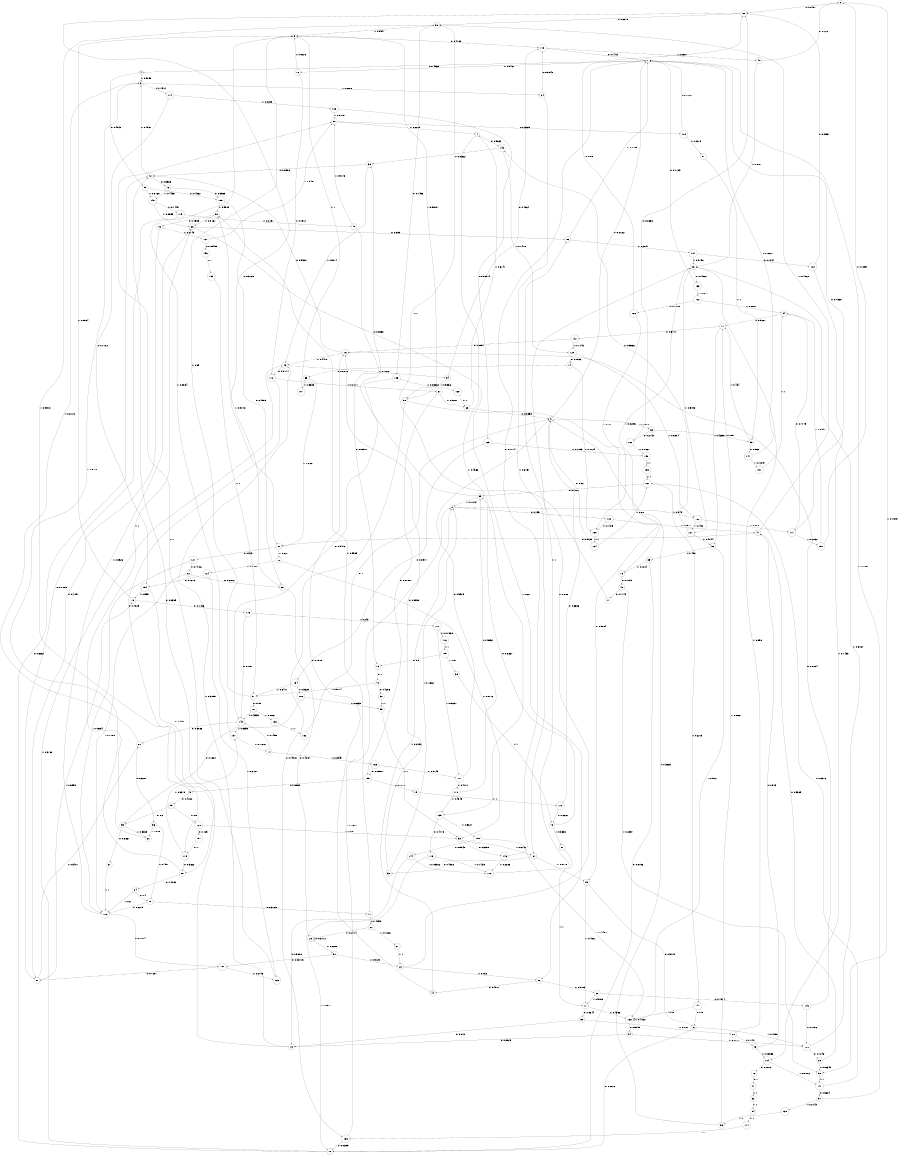 digraph "ch2randomL11" {
size = "6,8.5";
ratio = "fill";
node [shape = circle];
node [fontsize = 24];
edge [fontsize = 24];
0 -> 88 [label = "0: 0.8451   "];
0 -> 92 [label = "1: 0.1549   "];
1 -> 145 [label = "0: 0.5632   "];
1 -> 139 [label = "1: 0.4368   "];
2 -> 120 [label = "0: 0.155    "];
2 -> 162 [label = "1: 0.845    "];
3 -> 114 [label = "0: 0.1912   "];
3 -> 64 [label = "1: 0.8088   "];
4 -> 95 [label = "0: 0.4942   "];
4 -> 3 [label = "1: 0.5058   "];
5 -> 118 [label = "0: 0.4182   "];
5 -> 58 [label = "1: 0.5818   "];
6 -> 10 [label = "0: 0.8612   "];
6 -> 128 [label = "1: 0.1388   "];
7 -> 4 [label = "0: 0.4533   "];
7 -> 12 [label = "1: 0.5467   "];
8 -> 7 [label = "0: 0.8182   "];
8 -> 66 [label = "1: 0.1818   "];
9 -> 59 [label = "0: 0.4082   "];
9 -> 90 [label = "1: 0.5918   "];
10 -> 42 [label = "0: 0.6232   "];
10 -> 43 [label = "1: 0.3768   "];
11 -> 99 [label = "0: 0.5644   "];
11 -> 136 [label = "1: 0.4356   "];
12 -> 112 [label = "0: 0.1972   "];
12 -> 5 [label = "1: 0.8028   "];
13 -> 42 [label = "0: 0.6905   "];
13 -> 43 [label = "1: 0.3095   "];
14 -> 65 [label = "0: 0.8276   "];
14 -> 138 [label = "1: 0.1724   "];
15 -> 109 [label = "0: 0.5565   "];
15 -> 148 [label = "1: 0.4435   "];
16 -> 42 [label = "0: 0.5522   "];
16 -> 43 [label = "1: 0.4478   "];
17 -> 90 [label = "1: 1        "];
18 -> 113 [label = "0: 0.1436   "];
18 -> 5 [label = "1: 0.8564   "];
19 -> 110 [label = "1: 1        "];
20 -> 38 [label = "1: 1        "];
21 -> 22 [label = "1: 1        "];
22 -> 86 [label = "0: 0.268    "];
22 -> 26 [label = "1: 0.732    "];
23 -> 153 [label = "0: 0.4802   "];
23 -> 127 [label = "1: 0.5198   "];
24 -> 70 [label = "0: 0.4      "];
24 -> 106 [label = "1: 0.6      "];
25 -> 6 [label = "0: 0.5179   "];
25 -> 11 [label = "1: 0.4821   "];
26 -> 44 [label = "0: 0.4817   "];
26 -> 68 [label = "1: 0.5183   "];
27 -> 11 [label = "1: 1        "];
28 -> 24 [label = "0: 0.4282   "];
28 -> 3 [label = "1: 0.5718   "];
29 -> 29 [label = "0: 0.3712   "];
29 -> 51 [label = "1: 0.6288   "];
30 -> 100 [label = "0: 0.3925   "];
30 -> 1 [label = "1: 0.6075   "];
31 -> 106 [label = "1: 1        "];
32 -> 83 [label = "1: 1        "];
33 -> 16 [label = "0: 0.8338   "];
33 -> 2 [label = "1: 0.1662   "];
34 -> 13 [label = "0: 0.8823   "];
34 -> 128 [label = "1: 0.1177   "];
35 -> 36 [label = "0: 0.8958   "];
35 -> 2 [label = "1: 0.1042   "];
36 -> 42 [label = "0: 0.6986   "];
36 -> 43 [label = "1: 0.3014   "];
37 -> 7 [label = "0: 0.7857   "];
37 -> 130 [label = "1: 0.2143   "];
38 -> 86 [label = "0: 0.399    "];
38 -> 26 [label = "1: 0.601    "];
39 -> 146 [label = "0: 0.3258   "];
39 -> 57 [label = "1: 0.6742   "];
40 -> 32 [label = "0: 0.4286   "];
40 -> 91 [label = "1: 0.5714   "];
41 -> 52 [label = "1: 1        "];
42 -> 15 [label = "0: 0.5963   "];
42 -> 3 [label = "1: 0.4037   "];
43 -> 112 [label = "0: 0.2174   "];
43 -> 54 [label = "1: 0.7826   "];
44 -> 16 [label = "0: 0.7908   "];
44 -> 2 [label = "1: 0.2092   "];
45 -> 17 [label = "0: 0.7143   "];
45 -> 92 [label = "1: 0.2857   "];
46 -> 47 [label = "0: 0.913    "];
46 -> 104 [label = "1: 0.08696  "];
47 -> 97 [label = "0: 0.5138   "];
47 -> 90 [label = "1: 0.4862   "];
48 -> 0 [label = "0: 0.122    "];
48 -> 23 [label = "1: 0.878    "];
49 -> 73 [label = "0: 0.08571  "];
49 -> 30 [label = "1: 0.9143   "];
50 -> 75 [label = "0: 0.1539   "];
50 -> 38 [label = "1: 0.8461   "];
51 -> 158 [label = "0: 0.08715  "];
51 -> 22 [label = "1: 0.9129   "];
52 -> 84 [label = "1: 1        "];
53 -> 147 [label = "0: 0.566    "];
53 -> 77 [label = "1: 0.434    "];
54 -> 118 [label = "0: 0.4664   "];
54 -> 58 [label = "1: 0.5336   "];
55 -> 31 [label = "0: 0.6667   "];
55 -> 20 [label = "1: 0.3333   "];
56 -> 70 [label = "0: 0.491    "];
56 -> 20 [label = "1: 0.509    "];
57 -> 33 [label = "0: 0.4882   "];
57 -> 25 [label = "1: 0.5118   "];
58 -> 133 [label = "0: 0.4916   "];
58 -> 25 [label = "1: 0.5084   "];
59 -> 55 [label = "0: 0.2      "];
59 -> 166 [label = "1: 0.8      "];
60 -> 56 [label = "0: 0.3287   "];
60 -> 3 [label = "1: 0.6713   "];
61 -> 69 [label = "0: 0.2812   "];
61 -> 106 [label = "1: 0.7188   "];
62 -> 29 [label = "0: 0.2174   "];
62 -> 21 [label = "1: 0.7826   "];
63 -> 8 [label = "0: 0.3853   "];
63 -> 1 [label = "1: 0.6147   "];
64 -> 118 [label = "0: 0.3843   "];
64 -> 57 [label = "1: 0.6157   "];
65 -> 97 [label = "0: 0.6667   "];
65 -> 107 [label = "1: 0.3333   "];
66 -> 160 [label = "0: 0.2143   "];
66 -> 53 [label = "1: 0.7857   "];
67 -> 155 [label = "0: 0.07987  "];
67 -> 63 [label = "1: 0.9201   "];
68 -> 143 [label = "0: 0.4814   "];
68 -> 11 [label = "1: 0.5186   "];
69 -> 29 [label = "0: 0.4287   "];
69 -> 50 [label = "1: 0.5713   "];
70 -> 71 [label = "0: 0.3725   "];
70 -> 106 [label = "1: 0.6275   "];
71 -> 62 [label = "0: 0.4035   "];
71 -> 50 [label = "1: 0.5965   "];
72 -> 41 [label = "0: 1        "];
73 -> 40 [label = "0: 1        "];
74 -> 149 [label = "0: 0.7455   "];
74 -> 165 [label = "1: 0.2545   "];
75 -> 87 [label = "0: 0.7251   "];
75 -> 167 [label = "1: 0.2749   "];
76 -> 149 [label = "0: 0.3333   "];
76 -> 152 [label = "1: 0.6667   "];
77 -> 142 [label = "0: 0.5741   "];
77 -> 96 [label = "1: 0.4259   "];
78 -> 35 [label = "0: 0.6667   "];
78 -> 27 [label = "1: 0.3333   "];
79 -> 45 [label = "0: 0.1795   "];
79 -> 23 [label = "1: 0.8205   "];
80 -> 46 [label = "0: 0.142    "];
80 -> 23 [label = "1: 0.858    "];
81 -> 53 [label = "1: 1        "];
82 -> 124 [label = "0: 0.1888   "];
82 -> 39 [label = "1: 0.8112   "];
83 -> 39 [label = "1: 1        "];
84 -> 174 [label = "1: 1        "];
85 -> 10 [label = "0: 0.8796   "];
85 -> 79 [label = "1: 0.1204   "];
86 -> 7 [label = "0: 0.7159   "];
86 -> 101 [label = "1: 0.2841   "];
87 -> 60 [label = "0: 0.3401   "];
87 -> 18 [label = "1: 0.6599   "];
88 -> 97 [label = "0: 0.3725   "];
88 -> 90 [label = "1: 0.6275   "];
89 -> 47 [label = "0: 0.9365   "];
89 -> 92 [label = "1: 0.06349  "];
90 -> 125 [label = "0: 0.1453   "];
90 -> 5 [label = "1: 0.8547   "];
91 -> 76 [label = "0: 0.15     "];
91 -> 5 [label = "1: 0.85     "];
92 -> 141 [label = "1: 1        "];
93 -> 8 [label = "0: 0.3333   "];
93 -> 77 [label = "1: 0.6667   "];
94 -> 117 [label = "0: 0.4779   "];
94 -> 77 [label = "1: 0.5221   "];
95 -> 109 [label = "0: 0.4832   "];
95 -> 148 [label = "1: 0.5168   "];
96 -> 85 [label = "0: 0.488    "];
96 -> 136 [label = "1: 0.512    "];
97 -> 121 [label = "0: 0.373    "];
97 -> 82 [label = "1: 0.627    "];
98 -> 78 [label = "1: 1        "];
99 -> 13 [label = "0: 0.873    "];
99 -> 80 [label = "1: 0.127    "];
100 -> 7 [label = "0: 0.7721   "];
100 -> 81 [label = "1: 0.2279   "];
101 -> 122 [label = "0: 0.1242   "];
101 -> 23 [label = "1: 0.8758   "];
102 -> 126 [label = "0: 0.1119   "];
102 -> 94 [label = "1: 0.8881   "];
103 -> 123 [label = "0: 0.09814  "];
103 -> 30 [label = "1: 0.9019   "];
104 -> 72 [label = "0: 0.1818   "];
104 -> 141 [label = "1: 0.8182   "];
105 -> 73 [label = "0: 0.5      "];
105 -> 98 [label = "1: 0.5      "];
106 -> 158 [label = "0: 0.1074   "];
106 -> 38 [label = "1: 0.8926   "];
107 -> 5 [label = "1: 1        "];
108 -> 55 [label = "0: 0.1667   "];
108 -> 83 [label = "1: 0.8333   "];
109 -> 69 [label = "0: 0.4095   "];
109 -> 50 [label = "1: 0.5905   "];
110 -> 8 [label = "0: 0.3333   "];
110 -> 78 [label = "1: 0.6667   "];
111 -> 116 [label = "0: 0.07692  "];
111 -> 171 [label = "1: 0.9231   "];
112 -> 119 [label = "0: 0.7829   "];
112 -> 67 [label = "1: 0.2171   "];
113 -> 149 [label = "0: 0.757    "];
113 -> 111 [label = "1: 0.243    "];
114 -> 154 [label = "0: 0.7702   "];
114 -> 103 [label = "1: 0.2298   "];
115 -> 87 [label = "0: 0.7809   "];
115 -> 49 [label = "1: 0.2191   "];
116 -> 105 [label = "1: 1        "];
117 -> 7 [label = "0: 0.7968   "];
117 -> 151 [label = "1: 0.2032   "];
118 -> 7 [label = "0: 0.7413   "];
118 -> 48 [label = "1: 0.2587   "];
119 -> 28 [label = "0: 0.3622   "];
119 -> 137 [label = "1: 0.6378   "];
120 -> 47 [label = "0: 0.8571   "];
120 -> 138 [label = "1: 0.1429   "];
121 -> 61 [label = "0: 0.4706   "];
121 -> 106 [label = "1: 0.5294   "];
122 -> 88 [label = "0: 0.8537   "];
122 -> 104 [label = "1: 0.1463   "];
123 -> 134 [label = "0: 0.8947   "];
123 -> 150 [label = "1: 0.1053   "];
124 -> 154 [label = "0: 0.7273   "];
124 -> 169 [label = "1: 0.2727   "];
125 -> 149 [label = "0: 0.9412   "];
125 -> 168 [label = "1: 0.05882  "];
126 -> 88 [label = "0: 0.88     "];
126 -> 138 [label = "1: 0.12     "];
127 -> 145 [label = "0: 0.5956   "];
127 -> 96 [label = "1: 0.4044   "];
128 -> 89 [label = "0: 0.1246   "];
128 -> 23 [label = "1: 0.8754   "];
129 -> 14 [label = "0: 0.1696   "];
129 -> 162 [label = "1: 0.8304   "];
130 -> 93 [label = "1: 1        "];
131 -> 94 [label = "1: 1        "];
132 -> 8 [label = "0: 1        "];
133 -> 10 [label = "0: 0.8399   "];
133 -> 2 [label = "1: 0.1601   "];
134 -> 108 [label = "0: 0.3529   "];
134 -> 91 [label = "1: 0.6471   "];
135 -> 91 [label = "1: 1        "];
136 -> 34 [label = "0: 0.5948   "];
136 -> 136 [label = "1: 0.4052   "];
137 -> 74 [label = "0: 0.1616   "];
137 -> 5 [label = "1: 0.8384   "];
138 -> 164 [label = "1: 1        "];
139 -> 173 [label = "0: 0.4773   "];
139 -> 159 [label = "1: 0.5227   "];
140 -> 6 [label = "0: 0.5      "];
140 -> 136 [label = "1: 0.5      "];
141 -> 37 [label = "0: 0.3684   "];
141 -> 161 [label = "1: 0.6316   "];
142 -> 16 [label = "0: 0.8857   "];
142 -> 129 [label = "1: 0.1143   "];
143 -> 16 [label = "0: 0.8204   "];
143 -> 128 [label = "1: 0.1796   "];
144 -> 13 [label = "0: 0.9608   "];
144 -> 172 [label = "1: 0.03922  "];
145 -> 36 [label = "0: 0.8522   "];
145 -> 129 [label = "1: 0.1478   "];
146 -> 7 [label = "0: 0.7714   "];
146 -> 172 [label = "1: 0.2286   "];
147 -> 7 [label = "0: 0.8621   "];
147 -> 131 [label = "1: 0.1379   "];
148 -> 115 [label = "0: 0.1445   "];
148 -> 38 [label = "1: 0.8555   "];
149 -> 60 [label = "0: 0.3065   "];
149 -> 137 [label = "1: 0.6935   "];
150 -> 163 [label = "1: 1        "];
151 -> 0 [label = "0: 0.1053   "];
151 -> 94 [label = "1: 0.8947   "];
152 -> 132 [label = "1: 1        "];
153 -> 7 [label = "0: 0.7729   "];
153 -> 102 [label = "1: 0.2271   "];
154 -> 28 [label = "0: 0.405    "];
154 -> 18 [label = "1: 0.595    "];
155 -> 9 [label = "0: 0.8889   "];
155 -> 19 [label = "1: 0.1111   "];
156 -> 135 [label = "0: 1        "];
157 -> 119 [label = "0: 1        "];
158 -> 87 [label = "0: 0.7297   "];
158 -> 169 [label = "1: 0.2703   "];
159 -> 144 [label = "0: 0.5543   "];
159 -> 136 [label = "1: 0.4457   "];
160 -> 88 [label = "0: 0.8333   "];
160 -> 150 [label = "1: 0.1667   "];
161 -> 35 [label = "0: 0.7727   "];
161 -> 140 [label = "1: 0.2273   "];
162 -> 117 [label = "0: 0.518    "];
162 -> 127 [label = "1: 0.482    "];
163 -> 161 [label = "1: 1        "];
164 -> 8 [label = "0: 0.32     "];
164 -> 161 [label = "1: 0.68     "];
165 -> 155 [label = "0: 0.08571  "];
165 -> 171 [label = "1: 0.9143   "];
166 -> 157 [label = "0: 0.125    "];
166 -> 39 [label = "1: 0.875    "];
167 -> 156 [label = "0: 0.05495  "];
167 -> 30 [label = "1: 0.9451   "];
168 -> 63 [label = "1: 1        "];
169 -> 30 [label = "1: 1        "];
170 -> 35 [label = "0: 0.5652   "];
170 -> 139 [label = "1: 0.4348   "];
171 -> 8 [label = "0: 0.5929   "];
171 -> 170 [label = "1: 0.4071   "];
172 -> 23 [label = "1: 1        "];
173 -> 10 [label = "0: 0.8571   "];
173 -> 172 [label = "1: 0.1429   "];
174 -> 133 [label = "0: 1        "];
}